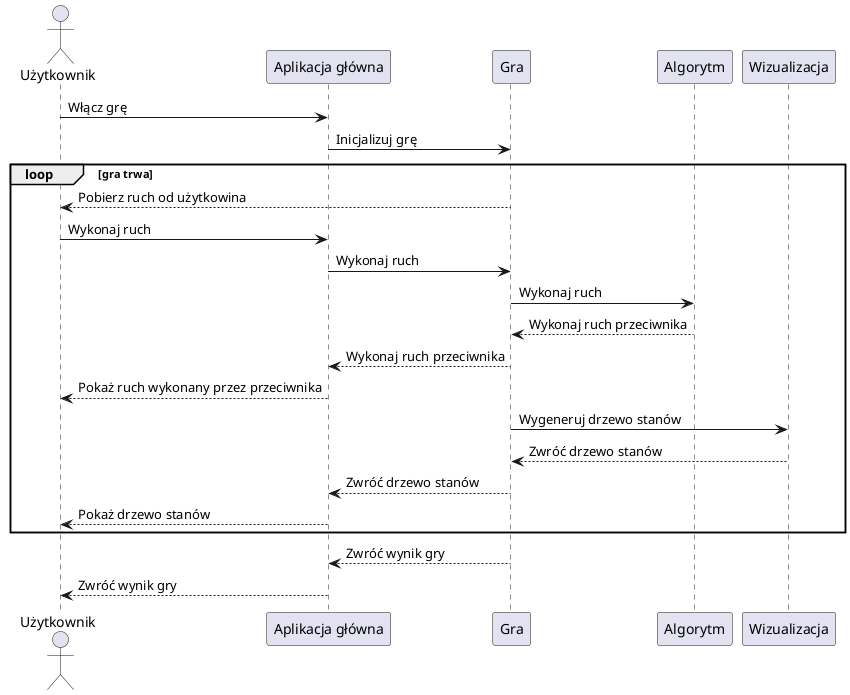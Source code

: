 @startuml
actor Użytkownik
Użytkownik -> "Aplikacja główna": Włącz grę
"Aplikacja główna" -> Gra : Inicjalizuj grę
loop gra trwa
Gra --> Użytkownik: Pobierz ruch od użytkowina
Użytkownik -> "Aplikacja główna": Wykonaj ruch
"Aplikacja główna" -> Gra: Wykonaj ruch
Gra -> Algorytm: Wykonaj ruch
Algorytm --> Gra: Wykonaj ruch przeciwnika
Gra --> "Aplikacja główna": Wykonaj ruch przeciwnika
"Aplikacja główna" --> Użytkownik: Pokaż ruch wykonany przez przeciwnika
Gra -> Wizualizacja: Wygeneruj drzewo stanów
Wizualizacja --> Gra: Zwróć drzewo stanów
Gra --> "Aplikacja główna": Zwróć drzewo stanów
"Aplikacja główna" --> Użytkownik: Pokaż drzewo stanów
end
Gra --> "Aplikacja główna": Zwróć wynik gry
"Aplikacja główna" --> Użytkownik: Zwróć wynik gry
@enduml